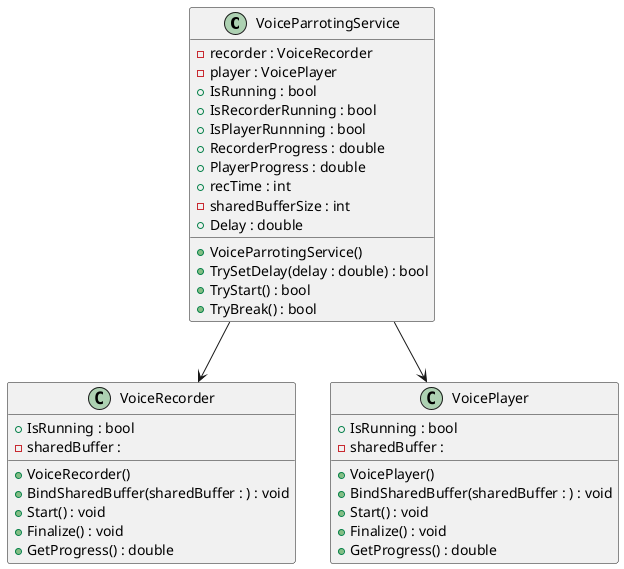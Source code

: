 @startuml VoiceParroting

class VoiceParrotingService
{
- recorder : VoiceRecorder
- player : VoicePlayer
+ IsRunning : bool
+ IsRecorderRunning : bool
+ IsPlayerRunnning : bool
+ RecorderProgress : double
+ PlayerProgress : double
+ recTime : int
- sharedBufferSize : int
' - delay : double
+ Delay : double
+ VoiceParrotingService()
+ TrySetDelay(delay : double) : bool
+ TryStart() : bool
+ TryBreak() : bool
}

VoiceParrotingService --> VoiceRecorder
VoiceParrotingService --> VoicePlayer
class VoiceRecorder
{
+ IsRunning : bool
- sharedBuffer :
+ VoiceRecorder()
+ BindSharedBuffer(sharedBuffer : ) : void
+ Start() : void
+ Finalize() : void
+ GetProgress() : double
}

class VoicePlayer
{
+ IsRunning : bool
- sharedBuffer :
+ VoicePlayer()
+ BindSharedBuffer(sharedBuffer : ) : void
+ Start() : void
+ Finalize() : void
+ GetProgress() : double
}

@enduml
